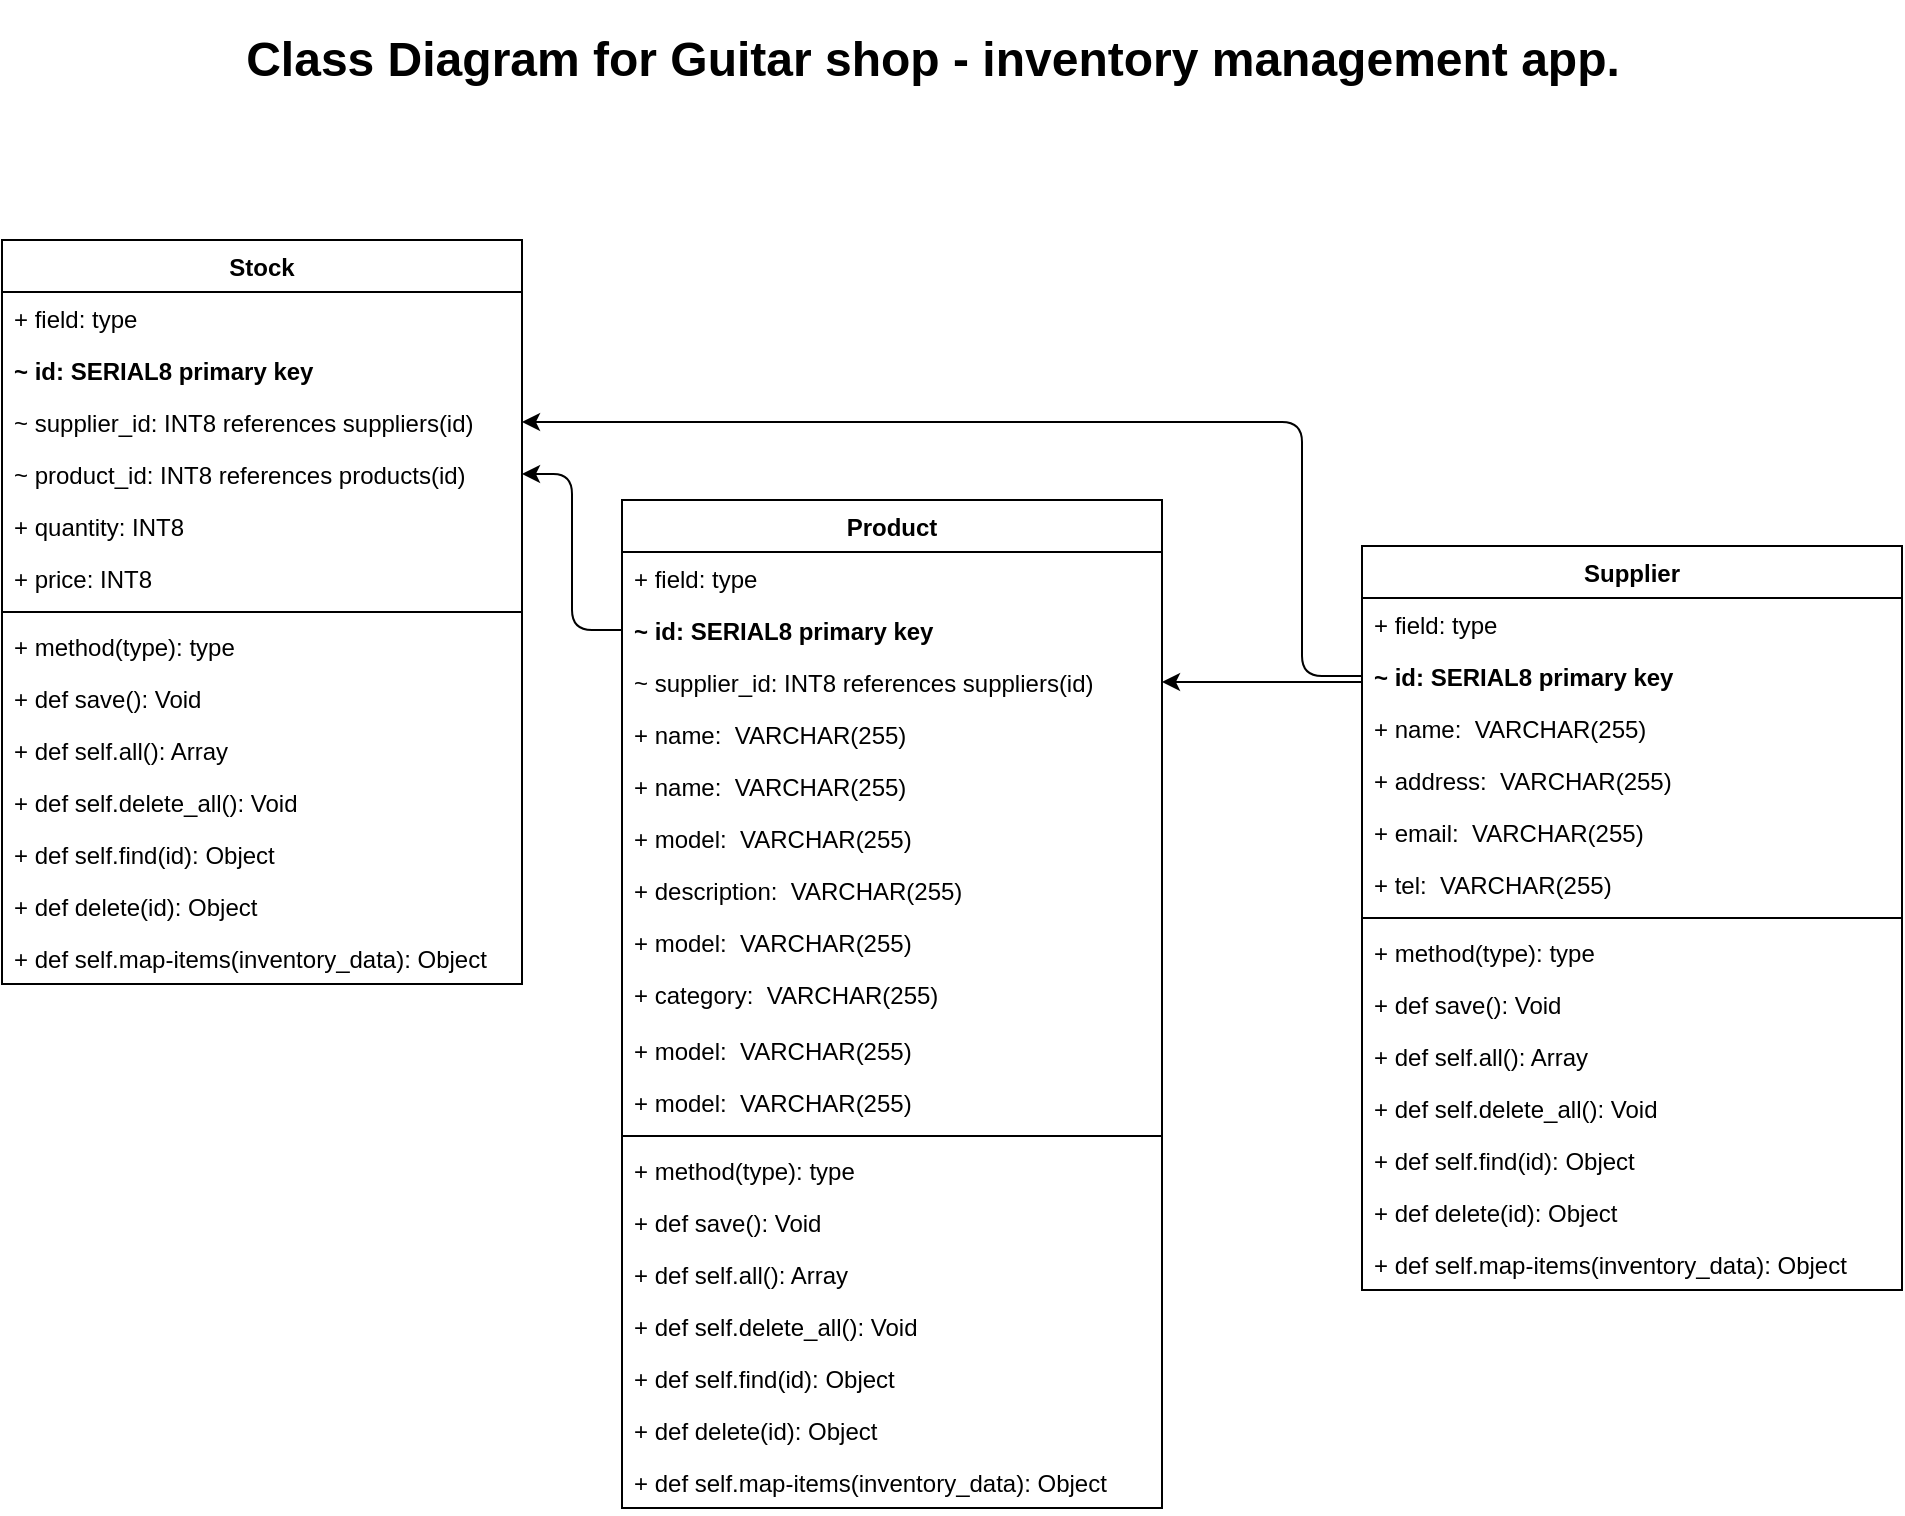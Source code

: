 <mxfile version="10.7.5" type="github"><diagram name="Page-1" id="9f46799a-70d6-7492-0946-bef42562c5a5"><mxGraphModel dx="1126" dy="564" grid="1" gridSize="10" guides="1" tooltips="1" connect="1" arrows="1" fold="1" page="1" pageScale="1" pageWidth="1100" pageHeight="850" background="#ffffff" math="0" shadow="0"><root><mxCell id="0"/><mxCell id="1" parent="0"/><mxCell id="RI9RVPhweP2--KWRb7Se-10" value="Class Diagram for Guitar shop - inventory management app." style="text;strokeColor=none;fillColor=none;html=1;fontSize=24;fontStyle=1;verticalAlign=middle;align=center;" parent="1" vertex="1"><mxGeometry x="120" y="30" width="890" height="60" as="geometry"/></mxCell><mxCell id="aPuZXAGMNeG590qyliww-47" value="Stock" style="swimlane;fontStyle=1;align=center;verticalAlign=top;childLayout=stackLayout;horizontal=1;startSize=26;horizontalStack=0;resizeParent=1;resizeParentMax=0;resizeLast=0;collapsible=1;marginBottom=0;" parent="1" vertex="1"><mxGeometry x="100" y="150" width="260" height="372" as="geometry"/></mxCell><mxCell id="aPuZXAGMNeG590qyliww-48" value="+ field: type" style="text;strokeColor=none;fillColor=none;align=left;verticalAlign=top;spacingLeft=4;spacingRight=4;overflow=hidden;rotatable=0;points=[[0,0.5],[1,0.5]];portConstraint=eastwest;" parent="aPuZXAGMNeG590qyliww-47" vertex="1"><mxGeometry y="26" width="260" height="26" as="geometry"/></mxCell><mxCell id="aPuZXAGMNeG590qyliww-51" value="~ id: SERIAL8 primary key " style="text;strokeColor=none;fillColor=none;align=left;verticalAlign=top;spacingLeft=4;spacingRight=4;overflow=hidden;rotatable=0;points=[[0,0.5],[1,0.5]];portConstraint=eastwest;fontStyle=1" parent="aPuZXAGMNeG590qyliww-47" vertex="1"><mxGeometry y="52" width="260" height="26" as="geometry"/></mxCell><mxCell id="aPuZXAGMNeG590qyliww-53" value="~ supplier_id: INT8 references suppliers(id)" style="text;strokeColor=none;fillColor=none;align=left;verticalAlign=top;spacingLeft=4;spacingRight=4;overflow=hidden;rotatable=0;points=[[0,0.5],[1,0.5]];portConstraint=eastwest;" parent="aPuZXAGMNeG590qyliww-47" vertex="1"><mxGeometry y="78" width="260" height="26" as="geometry"/></mxCell><mxCell id="aPuZXAGMNeG590qyliww-52" value="~ product_id: INT8 references products(id)&#xa;" style="text;strokeColor=none;fillColor=none;align=left;verticalAlign=top;spacingLeft=4;spacingRight=4;overflow=hidden;rotatable=0;points=[[0,0.5],[1,0.5]];portConstraint=eastwest;" parent="aPuZXAGMNeG590qyliww-47" vertex="1"><mxGeometry y="104" width="260" height="26" as="geometry"/></mxCell><mxCell id="aPuZXAGMNeG590qyliww-54" value="+ quantity: INT8" style="text;strokeColor=none;fillColor=none;align=left;verticalAlign=top;spacingLeft=4;spacingRight=4;overflow=hidden;rotatable=0;points=[[0,0.5],[1,0.5]];portConstraint=eastwest;" parent="aPuZXAGMNeG590qyliww-47" vertex="1"><mxGeometry y="130" width="260" height="26" as="geometry"/></mxCell><mxCell id="aPuZXAGMNeG590qyliww-55" value="+ price: INT8" style="text;strokeColor=none;fillColor=none;align=left;verticalAlign=top;spacingLeft=4;spacingRight=4;overflow=hidden;rotatable=0;points=[[0,0.5],[1,0.5]];portConstraint=eastwest;" parent="aPuZXAGMNeG590qyliww-47" vertex="1"><mxGeometry y="156" width="260" height="26" as="geometry"/></mxCell><mxCell id="aPuZXAGMNeG590qyliww-49" value="" style="line;strokeWidth=1;fillColor=none;align=left;verticalAlign=middle;spacingTop=-1;spacingLeft=3;spacingRight=3;rotatable=0;labelPosition=right;points=[];portConstraint=eastwest;" parent="aPuZXAGMNeG590qyliww-47" vertex="1"><mxGeometry y="182" width="260" height="8" as="geometry"/></mxCell><mxCell id="aPuZXAGMNeG590qyliww-62" value="+ method(type): type" style="text;strokeColor=none;fillColor=none;align=left;verticalAlign=top;spacingLeft=4;spacingRight=4;overflow=hidden;rotatable=0;points=[[0,0.5],[1,0.5]];portConstraint=eastwest;" parent="aPuZXAGMNeG590qyliww-47" vertex="1"><mxGeometry y="190" width="260" height="26" as="geometry"/></mxCell><mxCell id="aPuZXAGMNeG590qyliww-63" value="+ def save(): Void" style="text;strokeColor=none;fillColor=none;align=left;verticalAlign=top;spacingLeft=4;spacingRight=4;overflow=hidden;rotatable=0;points=[[0,0.5],[1,0.5]];portConstraint=eastwest;" parent="aPuZXAGMNeG590qyliww-47" vertex="1"><mxGeometry y="216" width="260" height="26" as="geometry"/></mxCell><mxCell id="aPuZXAGMNeG590qyliww-64" value="+ def self.all(): Array" style="text;strokeColor=none;fillColor=none;align=left;verticalAlign=top;spacingLeft=4;spacingRight=4;overflow=hidden;rotatable=0;points=[[0,0.5],[1,0.5]];portConstraint=eastwest;" parent="aPuZXAGMNeG590qyliww-47" vertex="1"><mxGeometry y="242" width="260" height="26" as="geometry"/></mxCell><mxCell id="aPuZXAGMNeG590qyliww-65" value="+ def self.delete_all(): Void" style="text;strokeColor=none;fillColor=none;align=left;verticalAlign=top;spacingLeft=4;spacingRight=4;overflow=hidden;rotatable=0;points=[[0,0.5],[1,0.5]];portConstraint=eastwest;" parent="aPuZXAGMNeG590qyliww-47" vertex="1"><mxGeometry y="268" width="260" height="26" as="geometry"/></mxCell><mxCell id="aPuZXAGMNeG590qyliww-66" value="+ def self.find(id): Object" style="text;strokeColor=none;fillColor=none;align=left;verticalAlign=top;spacingLeft=4;spacingRight=4;overflow=hidden;rotatable=0;points=[[0,0.5],[1,0.5]];portConstraint=eastwest;" parent="aPuZXAGMNeG590qyliww-47" vertex="1"><mxGeometry y="294" width="260" height="26" as="geometry"/></mxCell><mxCell id="aPuZXAGMNeG590qyliww-67" value="+ def delete(id): Object" style="text;strokeColor=none;fillColor=none;align=left;verticalAlign=top;spacingLeft=4;spacingRight=4;overflow=hidden;rotatable=0;points=[[0,0.5],[1,0.5]];portConstraint=eastwest;" parent="aPuZXAGMNeG590qyliww-47" vertex="1"><mxGeometry y="320" width="260" height="26" as="geometry"/></mxCell><mxCell id="aPuZXAGMNeG590qyliww-86" value="+ def self.map-items(inventory_data): Object" style="text;strokeColor=none;fillColor=none;align=left;verticalAlign=top;spacingLeft=4;spacingRight=4;overflow=hidden;rotatable=0;points=[[0,0.5],[1,0.5]];portConstraint=eastwest;" parent="aPuZXAGMNeG590qyliww-47" vertex="1"><mxGeometry y="346" width="260" height="26" as="geometry"/></mxCell><mxCell id="aPuZXAGMNeG590qyliww-68" value="Product" style="swimlane;fontStyle=1;align=center;verticalAlign=top;childLayout=stackLayout;horizontal=1;startSize=26;horizontalStack=0;resizeParent=1;resizeParentMax=0;resizeLast=0;collapsible=1;marginBottom=0;" parent="1" vertex="1"><mxGeometry x="410" y="280" width="270" height="504" as="geometry"/></mxCell><mxCell id="aPuZXAGMNeG590qyliww-69" value="+ field: type" style="text;strokeColor=none;fillColor=none;align=left;verticalAlign=top;spacingLeft=4;spacingRight=4;overflow=hidden;rotatable=0;points=[[0,0.5],[1,0.5]];portConstraint=eastwest;" parent="aPuZXAGMNeG590qyliww-68" vertex="1"><mxGeometry y="26" width="270" height="26" as="geometry"/></mxCell><mxCell id="aPuZXAGMNeG590qyliww-70" value="~ id: SERIAL8 primary key " style="text;strokeColor=none;fillColor=none;align=left;verticalAlign=top;spacingLeft=4;spacingRight=4;overflow=hidden;rotatable=0;points=[[0,0.5],[1,0.5]];portConstraint=eastwest;fontStyle=1" parent="aPuZXAGMNeG590qyliww-68" vertex="1"><mxGeometry y="52" width="270" height="26" as="geometry"/></mxCell><mxCell id="aPuZXAGMNeG590qyliww-72" value="~ supplier_id: INT8 references suppliers(id)" style="text;strokeColor=none;fillColor=none;align=left;verticalAlign=top;spacingLeft=4;spacingRight=4;overflow=hidden;rotatable=0;points=[[0,0.5],[1,0.5]];portConstraint=eastwest;" parent="aPuZXAGMNeG590qyliww-68" vertex="1"><mxGeometry y="78" width="270" height="26" as="geometry"/></mxCell><mxCell id="aPuZXAGMNeG590qyliww-74" value="+ name:  VARCHAR(255)" style="text;strokeColor=none;fillColor=none;align=left;verticalAlign=top;spacingLeft=4;spacingRight=4;overflow=hidden;rotatable=0;points=[[0,0.5],[1,0.5]];portConstraint=eastwest;" parent="aPuZXAGMNeG590qyliww-68" vertex="1"><mxGeometry y="104" width="270" height="26" as="geometry"/></mxCell><mxCell id="aPuZXAGMNeG590qyliww-75" value="+ name:  VARCHAR(255)" style="text;strokeColor=none;fillColor=none;align=left;verticalAlign=top;spacingLeft=4;spacingRight=4;overflow=hidden;rotatable=0;points=[[0,0.5],[1,0.5]];portConstraint=eastwest;" parent="aPuZXAGMNeG590qyliww-68" vertex="1"><mxGeometry y="130" width="270" height="26" as="geometry"/></mxCell><mxCell id="aPuZXAGMNeG590qyliww-76" value="+ model:  VARCHAR(255)" style="text;strokeColor=none;fillColor=none;align=left;verticalAlign=top;spacingLeft=4;spacingRight=4;overflow=hidden;rotatable=0;points=[[0,0.5],[1,0.5]];portConstraint=eastwest;" parent="aPuZXAGMNeG590qyliww-68" vertex="1"><mxGeometry y="156" width="270" height="26" as="geometry"/></mxCell><mxCell id="aPuZXAGMNeG590qyliww-77" value="+ description:  VARCHAR(255)" style="text;strokeColor=none;fillColor=none;align=left;verticalAlign=top;spacingLeft=4;spacingRight=4;overflow=hidden;rotatable=0;points=[[0,0.5],[1,0.5]];portConstraint=eastwest;" parent="aPuZXAGMNeG590qyliww-68" vertex="1"><mxGeometry y="182" width="270" height="26" as="geometry"/></mxCell><mxCell id="aPuZXAGMNeG590qyliww-89" value="+ model:  VARCHAR(255)" style="text;strokeColor=none;fillColor=none;align=left;verticalAlign=top;spacingLeft=4;spacingRight=4;overflow=hidden;rotatable=0;points=[[0,0.5],[1,0.5]];portConstraint=eastwest;" parent="aPuZXAGMNeG590qyliww-68" vertex="1"><mxGeometry y="208" width="270" height="26" as="geometry"/></mxCell><mxCell id="aPuZXAGMNeG590qyliww-78" value="+ category:  VARCHAR(255)" style="text;strokeColor=none;fillColor=none;align=left;verticalAlign=top;spacingLeft=4;spacingRight=4;overflow=hidden;rotatable=0;points=[[0,0.5],[1,0.5]];portConstraint=eastwest;" parent="aPuZXAGMNeG590qyliww-68" vertex="1"><mxGeometry y="234" width="270" height="28" as="geometry"/></mxCell><mxCell id="aPuZXAGMNeG590qyliww-91" value="+ model:  VARCHAR(255)" style="text;strokeColor=none;fillColor=none;align=left;verticalAlign=top;spacingLeft=4;spacingRight=4;overflow=hidden;rotatable=0;points=[[0,0.5],[1,0.5]];portConstraint=eastwest;" parent="aPuZXAGMNeG590qyliww-68" vertex="1"><mxGeometry y="262" width="270" height="26" as="geometry"/></mxCell><mxCell id="aPuZXAGMNeG590qyliww-90" value="+ model:  VARCHAR(255)" style="text;strokeColor=none;fillColor=none;align=left;verticalAlign=top;spacingLeft=4;spacingRight=4;overflow=hidden;rotatable=0;points=[[0,0.5],[1,0.5]];portConstraint=eastwest;" parent="aPuZXAGMNeG590qyliww-68" vertex="1"><mxGeometry y="288" width="270" height="26" as="geometry"/></mxCell><mxCell id="aPuZXAGMNeG590qyliww-79" value="" style="line;strokeWidth=1;fillColor=none;align=left;verticalAlign=middle;spacingTop=-1;spacingLeft=3;spacingRight=3;rotatable=0;labelPosition=right;points=[];portConstraint=eastwest;" parent="aPuZXAGMNeG590qyliww-68" vertex="1"><mxGeometry y="314" width="270" height="8" as="geometry"/></mxCell><mxCell id="aPuZXAGMNeG590qyliww-80" value="+ method(type): type" style="text;strokeColor=none;fillColor=none;align=left;verticalAlign=top;spacingLeft=4;spacingRight=4;overflow=hidden;rotatable=0;points=[[0,0.5],[1,0.5]];portConstraint=eastwest;" parent="aPuZXAGMNeG590qyliww-68" vertex="1"><mxGeometry y="322" width="270" height="26" as="geometry"/></mxCell><mxCell id="aPuZXAGMNeG590qyliww-92" value="+ def save(): Void" style="text;strokeColor=none;fillColor=none;align=left;verticalAlign=top;spacingLeft=4;spacingRight=4;overflow=hidden;rotatable=0;points=[[0,0.5],[1,0.5]];portConstraint=eastwest;" parent="aPuZXAGMNeG590qyliww-68" vertex="1"><mxGeometry y="348" width="270" height="26" as="geometry"/></mxCell><mxCell id="aPuZXAGMNeG590qyliww-93" value="+ def self.all(): Array" style="text;strokeColor=none;fillColor=none;align=left;verticalAlign=top;spacingLeft=4;spacingRight=4;overflow=hidden;rotatable=0;points=[[0,0.5],[1,0.5]];portConstraint=eastwest;" parent="aPuZXAGMNeG590qyliww-68" vertex="1"><mxGeometry y="374" width="270" height="26" as="geometry"/></mxCell><mxCell id="aPuZXAGMNeG590qyliww-94" value="+ def self.delete_all(): Void" style="text;strokeColor=none;fillColor=none;align=left;verticalAlign=top;spacingLeft=4;spacingRight=4;overflow=hidden;rotatable=0;points=[[0,0.5],[1,0.5]];portConstraint=eastwest;" parent="aPuZXAGMNeG590qyliww-68" vertex="1"><mxGeometry y="400" width="270" height="26" as="geometry"/></mxCell><mxCell id="aPuZXAGMNeG590qyliww-95" value="+ def self.find(id): Object" style="text;strokeColor=none;fillColor=none;align=left;verticalAlign=top;spacingLeft=4;spacingRight=4;overflow=hidden;rotatable=0;points=[[0,0.5],[1,0.5]];portConstraint=eastwest;" parent="aPuZXAGMNeG590qyliww-68" vertex="1"><mxGeometry y="426" width="270" height="26" as="geometry"/></mxCell><mxCell id="aPuZXAGMNeG590qyliww-96" value="+ def delete(id): Object" style="text;strokeColor=none;fillColor=none;align=left;verticalAlign=top;spacingLeft=4;spacingRight=4;overflow=hidden;rotatable=0;points=[[0,0.5],[1,0.5]];portConstraint=eastwest;" parent="aPuZXAGMNeG590qyliww-68" vertex="1"><mxGeometry y="452" width="270" height="26" as="geometry"/></mxCell><mxCell id="aPuZXAGMNeG590qyliww-97" value="+ def self.map-items(inventory_data): Object" style="text;strokeColor=none;fillColor=none;align=left;verticalAlign=top;spacingLeft=4;spacingRight=4;overflow=hidden;rotatable=0;points=[[0,0.5],[1,0.5]];portConstraint=eastwest;" parent="aPuZXAGMNeG590qyliww-68" vertex="1"><mxGeometry y="478" width="270" height="26" as="geometry"/></mxCell><mxCell id="aPuZXAGMNeG590qyliww-146" style="edgeStyle=none;rounded=0;orthogonalLoop=1;jettySize=auto;html=1;entryX=1;entryY=0.5;entryDx=0;entryDy=0;" parent="aPuZXAGMNeG590qyliww-68" source="aPuZXAGMNeG590qyliww-72" target="aPuZXAGMNeG590qyliww-72" edge="1"><mxGeometry relative="1" as="geometry"/></mxCell><mxCell id="aPuZXAGMNeG590qyliww-98" value="Supplier" style="swimlane;fontStyle=1;align=center;verticalAlign=top;childLayout=stackLayout;horizontal=1;startSize=26;horizontalStack=0;resizeParent=1;resizeParentMax=0;resizeLast=0;collapsible=1;marginBottom=0;" parent="1" vertex="1"><mxGeometry x="780" y="303" width="270" height="372" as="geometry"/></mxCell><mxCell id="aPuZXAGMNeG590qyliww-99" value="+ field: type" style="text;strokeColor=none;fillColor=none;align=left;verticalAlign=top;spacingLeft=4;spacingRight=4;overflow=hidden;rotatable=0;points=[[0,0.5],[1,0.5]];portConstraint=eastwest;" parent="aPuZXAGMNeG590qyliww-98" vertex="1"><mxGeometry y="26" width="270" height="26" as="geometry"/></mxCell><mxCell id="aPuZXAGMNeG590qyliww-100" value="~ id: SERIAL8 primary key " style="text;strokeColor=none;fillColor=none;align=left;verticalAlign=top;spacingLeft=4;spacingRight=4;overflow=hidden;rotatable=0;points=[[0,0.5],[1,0.5]];portConstraint=eastwest;fontStyle=1" parent="aPuZXAGMNeG590qyliww-98" vertex="1"><mxGeometry y="52" width="270" height="26" as="geometry"/></mxCell><mxCell id="aPuZXAGMNeG590qyliww-102" value="+ name:  VARCHAR(255)" style="text;strokeColor=none;fillColor=none;align=left;verticalAlign=top;spacingLeft=4;spacingRight=4;overflow=hidden;rotatable=0;points=[[0,0.5],[1,0.5]];portConstraint=eastwest;" parent="aPuZXAGMNeG590qyliww-98" vertex="1"><mxGeometry y="78" width="270" height="26" as="geometry"/></mxCell><mxCell id="aPuZXAGMNeG590qyliww-103" value="+ address:  VARCHAR(255)" style="text;strokeColor=none;fillColor=none;align=left;verticalAlign=top;spacingLeft=4;spacingRight=4;overflow=hidden;rotatable=0;points=[[0,0.5],[1,0.5]];portConstraint=eastwest;" parent="aPuZXAGMNeG590qyliww-98" vertex="1"><mxGeometry y="104" width="270" height="26" as="geometry"/></mxCell><mxCell id="aPuZXAGMNeG590qyliww-104" value="+ email:  VARCHAR(255)" style="text;strokeColor=none;fillColor=none;align=left;verticalAlign=top;spacingLeft=4;spacingRight=4;overflow=hidden;rotatable=0;points=[[0,0.5],[1,0.5]];portConstraint=eastwest;" parent="aPuZXAGMNeG590qyliww-98" vertex="1"><mxGeometry y="130" width="270" height="26" as="geometry"/></mxCell><mxCell id="aPuZXAGMNeG590qyliww-105" value="+ tel:  VARCHAR(255)" style="text;strokeColor=none;fillColor=none;align=left;verticalAlign=top;spacingLeft=4;spacingRight=4;overflow=hidden;rotatable=0;points=[[0,0.5],[1,0.5]];portConstraint=eastwest;" parent="aPuZXAGMNeG590qyliww-98" vertex="1"><mxGeometry y="156" width="270" height="26" as="geometry"/></mxCell><mxCell id="aPuZXAGMNeG590qyliww-110" value="" style="line;strokeWidth=1;fillColor=none;align=left;verticalAlign=middle;spacingTop=-1;spacingLeft=3;spacingRight=3;rotatable=0;labelPosition=right;points=[];portConstraint=eastwest;" parent="aPuZXAGMNeG590qyliww-98" vertex="1"><mxGeometry y="182" width="270" height="8" as="geometry"/></mxCell><mxCell id="aPuZXAGMNeG590qyliww-111" value="+ method(type): type" style="text;strokeColor=none;fillColor=none;align=left;verticalAlign=top;spacingLeft=4;spacingRight=4;overflow=hidden;rotatable=0;points=[[0,0.5],[1,0.5]];portConstraint=eastwest;" parent="aPuZXAGMNeG590qyliww-98" vertex="1"><mxGeometry y="190" width="270" height="26" as="geometry"/></mxCell><mxCell id="aPuZXAGMNeG590qyliww-112" value="+ def save(): Void" style="text;strokeColor=none;fillColor=none;align=left;verticalAlign=top;spacingLeft=4;spacingRight=4;overflow=hidden;rotatable=0;points=[[0,0.5],[1,0.5]];portConstraint=eastwest;" parent="aPuZXAGMNeG590qyliww-98" vertex="1"><mxGeometry y="216" width="270" height="26" as="geometry"/></mxCell><mxCell id="aPuZXAGMNeG590qyliww-113" value="+ def self.all(): Array" style="text;strokeColor=none;fillColor=none;align=left;verticalAlign=top;spacingLeft=4;spacingRight=4;overflow=hidden;rotatable=0;points=[[0,0.5],[1,0.5]];portConstraint=eastwest;" parent="aPuZXAGMNeG590qyliww-98" vertex="1"><mxGeometry y="242" width="270" height="26" as="geometry"/></mxCell><mxCell id="aPuZXAGMNeG590qyliww-114" value="+ def self.delete_all(): Void" style="text;strokeColor=none;fillColor=none;align=left;verticalAlign=top;spacingLeft=4;spacingRight=4;overflow=hidden;rotatable=0;points=[[0,0.5],[1,0.5]];portConstraint=eastwest;" parent="aPuZXAGMNeG590qyliww-98" vertex="1"><mxGeometry y="268" width="270" height="26" as="geometry"/></mxCell><mxCell id="aPuZXAGMNeG590qyliww-115" value="+ def self.find(id): Object" style="text;strokeColor=none;fillColor=none;align=left;verticalAlign=top;spacingLeft=4;spacingRight=4;overflow=hidden;rotatable=0;points=[[0,0.5],[1,0.5]];portConstraint=eastwest;" parent="aPuZXAGMNeG590qyliww-98" vertex="1"><mxGeometry y="294" width="270" height="26" as="geometry"/></mxCell><mxCell id="aPuZXAGMNeG590qyliww-116" value="+ def delete(id): Object" style="text;strokeColor=none;fillColor=none;align=left;verticalAlign=top;spacingLeft=4;spacingRight=4;overflow=hidden;rotatable=0;points=[[0,0.5],[1,0.5]];portConstraint=eastwest;" parent="aPuZXAGMNeG590qyliww-98" vertex="1"><mxGeometry y="320" width="270" height="26" as="geometry"/></mxCell><mxCell id="aPuZXAGMNeG590qyliww-117" value="+ def self.map-items(inventory_data): Object" style="text;strokeColor=none;fillColor=none;align=left;verticalAlign=top;spacingLeft=4;spacingRight=4;overflow=hidden;rotatable=0;points=[[0,0.5],[1,0.5]];portConstraint=eastwest;" parent="aPuZXAGMNeG590qyliww-98" vertex="1"><mxGeometry y="346" width="270" height="26" as="geometry"/></mxCell><mxCell id="aPuZXAGMNeG590qyliww-136" value="" style="edgeStyle=elbowEdgeStyle;elbow=horizontal;endArrow=classic;html=1;exitX=0;exitY=0.5;exitDx=0;exitDy=0;" parent="1" source="aPuZXAGMNeG590qyliww-70" target="aPuZXAGMNeG590qyliww-52" edge="1"><mxGeometry width="50" height="50" relative="1" as="geometry"><mxPoint x="360" y="289" as="sourcePoint"/><mxPoint x="410" y="239" as="targetPoint"/></mxGeometry></mxCell><mxCell id="aPuZXAGMNeG590qyliww-145" value="" style="edgeStyle=elbowEdgeStyle;elbow=horizontal;endArrow=classic;html=1;entryX=1;entryY=0.5;entryDx=0;entryDy=0;" parent="1" source="aPuZXAGMNeG590qyliww-100" target="aPuZXAGMNeG590qyliww-53" edge="1"><mxGeometry width="50" height="50" relative="1" as="geometry"><mxPoint x="410" y="353" as="sourcePoint"/><mxPoint x="370" y="287" as="targetPoint"/><Array as="points"><mxPoint x="750" y="320"/></Array></mxGeometry></mxCell><mxCell id="aPuZXAGMNeG590qyliww-148" value="" style="edgeStyle=elbowEdgeStyle;elbow=horizontal;endArrow=classic;html=1;entryX=1;entryY=0.5;entryDx=0;entryDy=0;" parent="1" target="aPuZXAGMNeG590qyliww-72" edge="1"><mxGeometry width="50" height="50" relative="1" as="geometry"><mxPoint x="780" y="371" as="sourcePoint"/><mxPoint x="705" y="308" as="targetPoint"/></mxGeometry></mxCell></root></mxGraphModel></diagram></mxfile>
